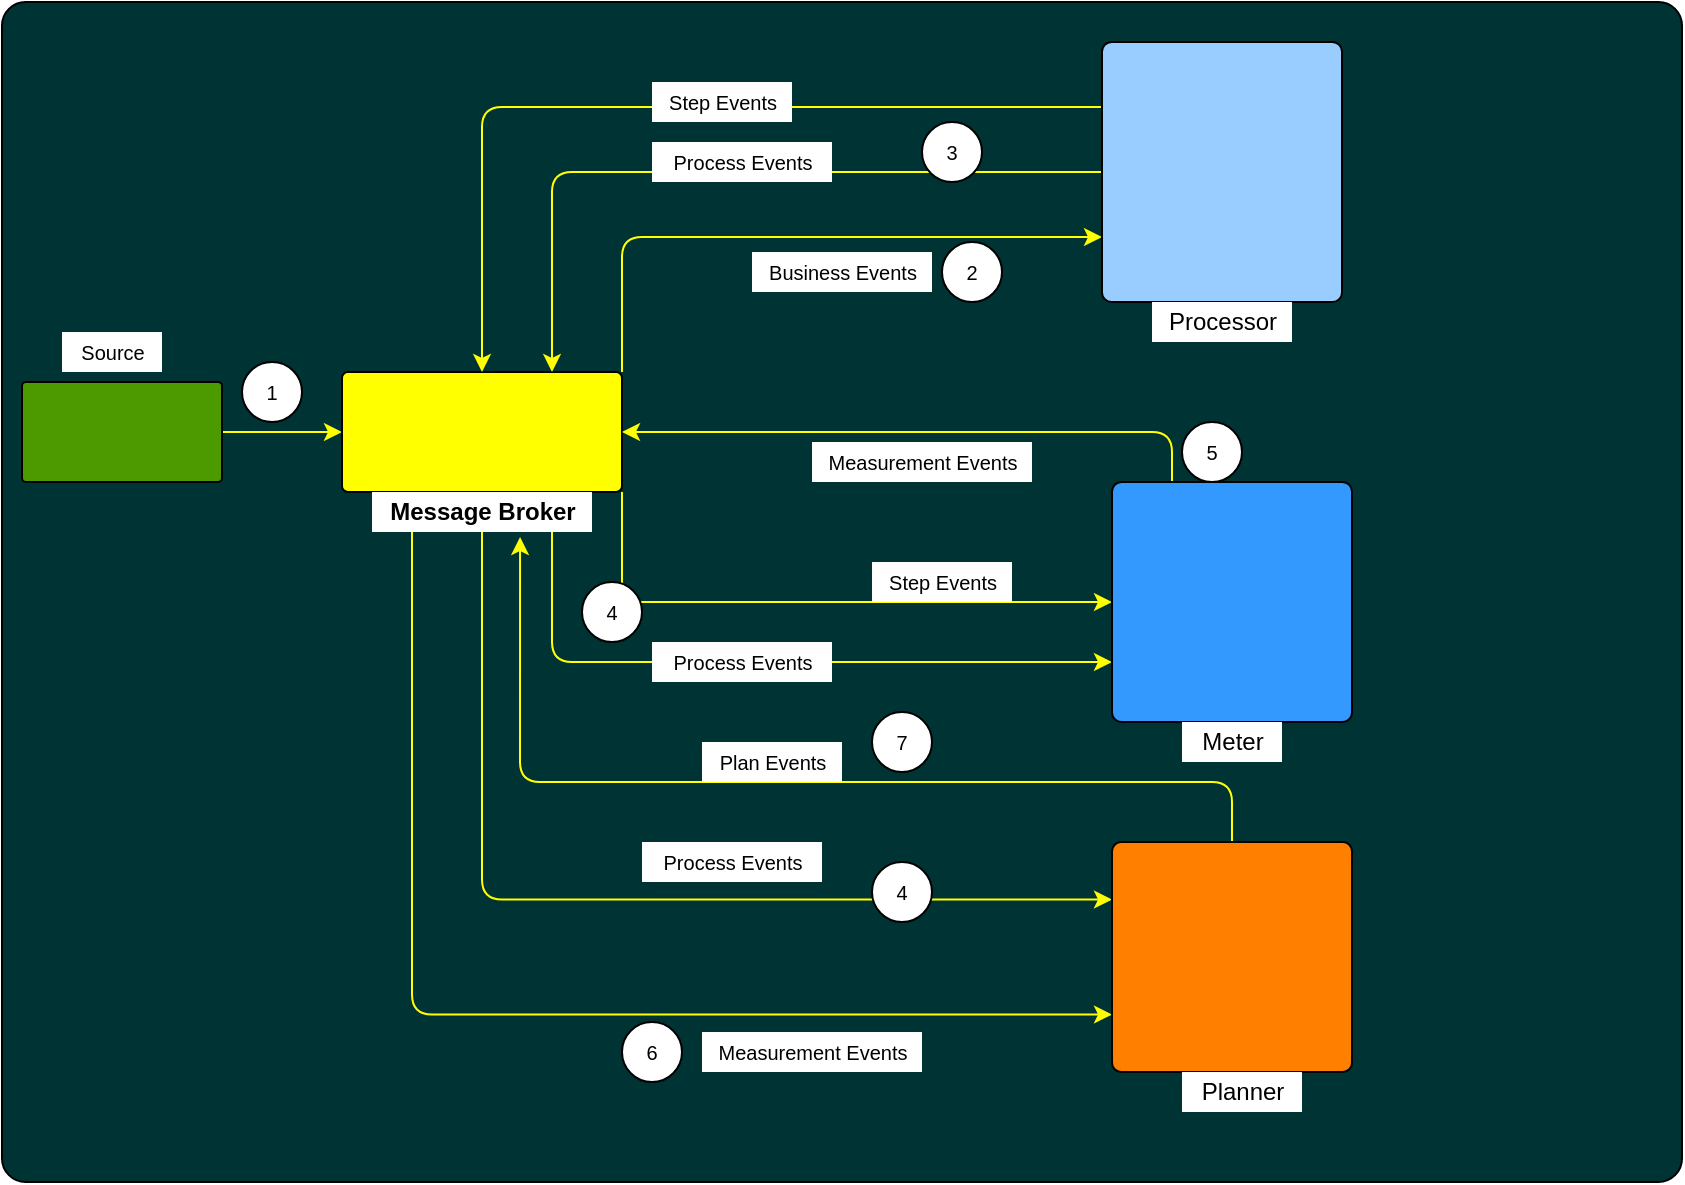 <mxfile version="17.4.6" pages="5"><diagram id="keV3KzPGWsZ5mlCzqBky" name="Page-1"><mxGraphModel dx="946" dy="545" grid="1" gridSize="10" guides="1" tooltips="1" connect="1" arrows="1" fold="1" page="1" pageScale="1" pageWidth="827" pageHeight="1169" math="0" shadow="0"><root><mxCell id="0"/><mxCell id="1" parent="0"/><mxCell id="xvcRQ3s5Rayh2BNPTPsS-2" value="" style="rounded=1;whiteSpace=wrap;html=1;arcSize=2;fillColor=#003333;fontSize=10;" vertex="1" parent="1"><mxGeometry x="140" y="30" width="840" height="590" as="geometry"/></mxCell><mxCell id="xvcRQ3s5Rayh2BNPTPsS-6" style="edgeStyle=orthogonalEdgeStyle;rounded=0;orthogonalLoop=1;jettySize=auto;html=1;exitX=1;exitY=0.5;exitDx=0;exitDy=0;strokeColor=#FFFF00;fontSize=10;" edge="1" parent="1" source="xvcRQ3s5Rayh2BNPTPsS-1" target="xvcRQ3s5Rayh2BNPTPsS-4"><mxGeometry relative="1" as="geometry"/></mxCell><mxCell id="xvcRQ3s5Rayh2BNPTPsS-1" value="" style="rounded=1;whiteSpace=wrap;html=1;arcSize=4;fillColor=#4D9900;fontSize=10;" vertex="1" parent="1"><mxGeometry x="150" y="220" width="100" height="50" as="geometry"/></mxCell><mxCell id="xvcRQ3s5Rayh2BNPTPsS-3" value="Source" style="text;html=1;align=center;verticalAlign=middle;resizable=0;points=[];autosize=1;strokeColor=none;fillColor=default;fontSize=10;" vertex="1" parent="1"><mxGeometry x="170" y="195" width="50" height="20" as="geometry"/></mxCell><mxCell id="xvcRQ3s5Rayh2BNPTPsS-13" style="edgeStyle=orthogonalEdgeStyle;rounded=1;orthogonalLoop=1;jettySize=auto;html=1;exitX=1;exitY=0;exitDx=0;exitDy=0;entryX=0;entryY=0.75;entryDx=0;entryDy=0;strokeColor=#FFFF00;fontSize=10;" edge="1" parent="1" source="xvcRQ3s5Rayh2BNPTPsS-4" target="xvcRQ3s5Rayh2BNPTPsS-9"><mxGeometry relative="1" as="geometry"/></mxCell><mxCell id="xvcRQ3s5Rayh2BNPTPsS-17" style="edgeStyle=orthogonalEdgeStyle;rounded=1;orthogonalLoop=1;jettySize=auto;html=1;exitX=0.5;exitY=1;exitDx=0;exitDy=0;entryX=0;entryY=0.25;entryDx=0;entryDy=0;strokeColor=#FFFF00;fontSize=10;" edge="1" parent="1" source="xvcRQ3s5Rayh2BNPTPsS-4" target="xvcRQ3s5Rayh2BNPTPsS-8"><mxGeometry relative="1" as="geometry"/></mxCell><mxCell id="xvcRQ3s5Rayh2BNPTPsS-19" style="edgeStyle=orthogonalEdgeStyle;rounded=1;orthogonalLoop=1;jettySize=auto;html=1;exitX=0.75;exitY=1;exitDx=0;exitDy=0;entryX=0;entryY=0.75;entryDx=0;entryDy=0;strokeColor=#FFFF00;fontSize=10;" edge="1" parent="1" source="xvcRQ3s5Rayh2BNPTPsS-4" target="xvcRQ3s5Rayh2BNPTPsS-7"><mxGeometry relative="1" as="geometry"/></mxCell><mxCell id="xvcRQ3s5Rayh2BNPTPsS-23" style="edgeStyle=orthogonalEdgeStyle;rounded=1;orthogonalLoop=1;jettySize=auto;html=1;exitX=1;exitY=1;exitDx=0;exitDy=0;entryX=0;entryY=0.5;entryDx=0;entryDy=0;strokeColor=#FFFF00;fontSize=10;" edge="1" parent="1" source="xvcRQ3s5Rayh2BNPTPsS-4" target="xvcRQ3s5Rayh2BNPTPsS-7"><mxGeometry relative="1" as="geometry"/></mxCell><mxCell id="xvcRQ3s5Rayh2BNPTPsS-36" style="edgeStyle=orthogonalEdgeStyle;rounded=1;orthogonalLoop=1;jettySize=auto;html=1;exitX=0.25;exitY=1;exitDx=0;exitDy=0;entryX=0;entryY=0.75;entryDx=0;entryDy=0;strokeColor=#FFFF00;fontSize=10;" edge="1" parent="1" source="xvcRQ3s5Rayh2BNPTPsS-4" target="xvcRQ3s5Rayh2BNPTPsS-8"><mxGeometry relative="1" as="geometry"/></mxCell><mxCell id="xvcRQ3s5Rayh2BNPTPsS-4" value="" style="rounded=1;whiteSpace=wrap;html=1;fillColor=#FFFF00;arcSize=5;fontSize=10;" vertex="1" parent="1"><mxGeometry x="310" y="215" width="140" height="60" as="geometry"/></mxCell><mxCell id="xvcRQ3s5Rayh2BNPTPsS-5" value="Message Broker" style="text;html=1;align=center;verticalAlign=middle;resizable=0;points=[];autosize=1;strokeColor=none;fillColor=default;fontSize=12;fontStyle=1" vertex="1" parent="1"><mxGeometry x="325" y="275" width="110" height="20" as="geometry"/></mxCell><mxCell id="xvcRQ3s5Rayh2BNPTPsS-34" style="edgeStyle=orthogonalEdgeStyle;rounded=1;orthogonalLoop=1;jettySize=auto;html=1;exitX=0.25;exitY=0;exitDx=0;exitDy=0;entryX=1;entryY=0.5;entryDx=0;entryDy=0;strokeColor=#FFFF00;fontSize=10;" edge="1" parent="1" source="xvcRQ3s5Rayh2BNPTPsS-7" target="xvcRQ3s5Rayh2BNPTPsS-4"><mxGeometry relative="1" as="geometry"/></mxCell><mxCell id="xvcRQ3s5Rayh2BNPTPsS-7" value="" style="rounded=1;whiteSpace=wrap;html=1;fillColor=#3399FF;arcSize=4;fontSize=10;" vertex="1" parent="1"><mxGeometry x="695" y="270" width="120" height="120" as="geometry"/></mxCell><mxCell id="DoIWO7oBmOFLdbUHHCto-1" style="edgeStyle=orthogonalEdgeStyle;rounded=1;sketch=0;orthogonalLoop=1;jettySize=auto;html=1;exitX=0.5;exitY=0;exitDx=0;exitDy=0;entryX=0.673;entryY=1.125;entryDx=0;entryDy=0;entryPerimeter=0;fontSize=12;strokeColor=#FFFF00;" edge="1" parent="1" source="xvcRQ3s5Rayh2BNPTPsS-8" target="xvcRQ3s5Rayh2BNPTPsS-5"><mxGeometry relative="1" as="geometry"><Array as="points"><mxPoint x="755" y="420"/><mxPoint x="399" y="420"/></Array></mxGeometry></mxCell><mxCell id="xvcRQ3s5Rayh2BNPTPsS-8" value="" style="rounded=1;whiteSpace=wrap;html=1;fillColor=#FF8000;arcSize=4;fontSize=10;" vertex="1" parent="1"><mxGeometry x="695" y="450" width="120" height="115" as="geometry"/></mxCell><mxCell id="xvcRQ3s5Rayh2BNPTPsS-15" style="edgeStyle=orthogonalEdgeStyle;rounded=1;orthogonalLoop=1;jettySize=auto;html=1;exitX=0;exitY=0.5;exitDx=0;exitDy=0;entryX=0.75;entryY=0;entryDx=0;entryDy=0;strokeColor=#FFFF00;fontSize=10;" edge="1" parent="1" source="xvcRQ3s5Rayh2BNPTPsS-9" target="xvcRQ3s5Rayh2BNPTPsS-4"><mxGeometry relative="1" as="geometry"/></mxCell><mxCell id="xvcRQ3s5Rayh2BNPTPsS-21" style="edgeStyle=orthogonalEdgeStyle;rounded=1;orthogonalLoop=1;jettySize=auto;html=1;exitX=0;exitY=0.25;exitDx=0;exitDy=0;entryX=0.5;entryY=0;entryDx=0;entryDy=0;strokeColor=#FFFF00;fontSize=10;" edge="1" parent="1" source="xvcRQ3s5Rayh2BNPTPsS-9" target="xvcRQ3s5Rayh2BNPTPsS-4"><mxGeometry relative="1" as="geometry"/></mxCell><mxCell id="xvcRQ3s5Rayh2BNPTPsS-9" value="" style="rounded=1;whiteSpace=wrap;html=1;fillColor=#99CCFF;arcSize=4;fontSize=10;" vertex="1" parent="1"><mxGeometry x="690" y="50" width="120" height="130" as="geometry"/></mxCell><mxCell id="xvcRQ3s5Rayh2BNPTPsS-10" value="Processor" style="text;html=1;align=center;verticalAlign=middle;resizable=0;points=[];autosize=1;strokeColor=none;fillColor=default;fontSize=12;" vertex="1" parent="1"><mxGeometry x="715" y="180" width="70" height="20" as="geometry"/></mxCell><mxCell id="xvcRQ3s5Rayh2BNPTPsS-11" value="Meter" style="text;html=1;align=center;verticalAlign=middle;resizable=0;points=[];autosize=1;strokeColor=none;fillColor=default;fontSize=12;" vertex="1" parent="1"><mxGeometry x="730" y="390" width="50" height="20" as="geometry"/></mxCell><mxCell id="xvcRQ3s5Rayh2BNPTPsS-12" value="Planner" style="text;html=1;align=center;verticalAlign=middle;resizable=0;points=[];autosize=1;strokeColor=none;fillColor=default;fontSize=12;" vertex="1" parent="1"><mxGeometry x="730" y="565" width="60" height="20" as="geometry"/></mxCell><mxCell id="xvcRQ3s5Rayh2BNPTPsS-14" value="Business Events" style="text;html=1;align=center;verticalAlign=middle;resizable=0;points=[];autosize=1;strokeColor=none;fillColor=default;fontSize=10;" vertex="1" parent="1"><mxGeometry x="515" y="155" width="90" height="20" as="geometry"/></mxCell><mxCell id="xvcRQ3s5Rayh2BNPTPsS-16" value="Process Events" style="text;html=1;align=center;verticalAlign=middle;resizable=0;points=[];autosize=1;strokeColor=none;fillColor=default;fontSize=10;" vertex="1" parent="1"><mxGeometry x="465" y="100" width="90" height="20" as="geometry"/></mxCell><mxCell id="xvcRQ3s5Rayh2BNPTPsS-18" value="Process Events" style="text;html=1;align=center;verticalAlign=middle;resizable=0;points=[];autosize=1;strokeColor=none;fillColor=default;fontSize=10;" vertex="1" parent="1"><mxGeometry x="460" y="450" width="90" height="20" as="geometry"/></mxCell><mxCell id="xvcRQ3s5Rayh2BNPTPsS-20" value="Process Events" style="text;html=1;align=center;verticalAlign=middle;resizable=0;points=[];autosize=1;strokeColor=none;fillColor=default;fontSize=10;" vertex="1" parent="1"><mxGeometry x="465" y="350" width="90" height="20" as="geometry"/></mxCell><mxCell id="xvcRQ3s5Rayh2BNPTPsS-22" value="Step Events" style="text;html=1;align=center;verticalAlign=middle;resizable=0;points=[];autosize=1;strokeColor=none;fillColor=default;fontSize=10;" vertex="1" parent="1"><mxGeometry x="465" y="70" width="70" height="20" as="geometry"/></mxCell><mxCell id="xvcRQ3s5Rayh2BNPTPsS-24" value="Step Events" style="text;html=1;align=center;verticalAlign=middle;resizable=0;points=[];autosize=1;strokeColor=none;fillColor=default;fontSize=10;" vertex="1" parent="1"><mxGeometry x="575" y="310" width="70" height="20" as="geometry"/></mxCell><mxCell id="xvcRQ3s5Rayh2BNPTPsS-25" value="1" style="ellipse;whiteSpace=wrap;html=1;aspect=fixed;rounded=1;fillColor=default;fontSize=10;" vertex="1" parent="1"><mxGeometry x="260" y="210" width="30" height="30" as="geometry"/></mxCell><mxCell id="xvcRQ3s5Rayh2BNPTPsS-26" value="2" style="ellipse;whiteSpace=wrap;html=1;aspect=fixed;rounded=1;fillColor=default;fontSize=10;" vertex="1" parent="1"><mxGeometry x="610" y="150" width="30" height="30" as="geometry"/></mxCell><mxCell id="xvcRQ3s5Rayh2BNPTPsS-27" value="3" style="ellipse;whiteSpace=wrap;html=1;aspect=fixed;rounded=1;fillColor=default;fontSize=10;" vertex="1" parent="1"><mxGeometry x="600" y="90" width="30" height="30" as="geometry"/></mxCell><mxCell id="xvcRQ3s5Rayh2BNPTPsS-28" value="4" style="ellipse;whiteSpace=wrap;html=1;aspect=fixed;rounded=1;fillColor=default;fontSize=10;" vertex="1" parent="1"><mxGeometry x="430" y="320" width="30" height="30" as="geometry"/></mxCell><mxCell id="xvcRQ3s5Rayh2BNPTPsS-29" value="4" style="ellipse;whiteSpace=wrap;html=1;aspect=fixed;rounded=1;fillColor=default;fontSize=10;" vertex="1" parent="1"><mxGeometry x="575" y="460" width="30" height="30" as="geometry"/></mxCell><mxCell id="xvcRQ3s5Rayh2BNPTPsS-35" value="Measurement Events" style="text;html=1;align=center;verticalAlign=middle;resizable=0;points=[];autosize=1;strokeColor=none;fillColor=default;fontSize=10;" vertex="1" parent="1"><mxGeometry x="545" y="250" width="110" height="20" as="geometry"/></mxCell><mxCell id="xvcRQ3s5Rayh2BNPTPsS-37" value="Measurement Events" style="text;html=1;align=center;verticalAlign=middle;resizable=0;points=[];autosize=1;strokeColor=none;fillColor=default;fontSize=10;" vertex="1" parent="1"><mxGeometry x="490" y="545" width="110" height="20" as="geometry"/></mxCell><mxCell id="xvcRQ3s5Rayh2BNPTPsS-38" value="5" style="ellipse;whiteSpace=wrap;html=1;aspect=fixed;rounded=1;fillColor=default;fontSize=10;" vertex="1" parent="1"><mxGeometry x="730" y="240" width="30" height="30" as="geometry"/></mxCell><mxCell id="xvcRQ3s5Rayh2BNPTPsS-39" value="6" style="ellipse;whiteSpace=wrap;html=1;aspect=fixed;rounded=1;fillColor=default;fontSize=10;" vertex="1" parent="1"><mxGeometry x="450" y="540" width="30" height="30" as="geometry"/></mxCell><mxCell id="DoIWO7oBmOFLdbUHHCto-2" value="Plan Events" style="text;html=1;align=center;verticalAlign=middle;resizable=0;points=[];autosize=1;strokeColor=none;fillColor=default;fontSize=10;" vertex="1" parent="1"><mxGeometry x="490" y="400" width="70" height="20" as="geometry"/></mxCell><mxCell id="DoIWO7oBmOFLdbUHHCto-3" value="7" style="ellipse;whiteSpace=wrap;html=1;aspect=fixed;rounded=1;fillColor=default;fontSize=10;" vertex="1" parent="1"><mxGeometry x="575" y="385" width="30" height="30" as="geometry"/></mxCell></root></mxGraphModel></diagram><diagram id="7KvE40iaM7AU_5MxRZ38" name="Page-2"><mxGraphModel dx="1186" dy="481" grid="1" gridSize="10" guides="1" tooltips="1" connect="1" arrows="1" fold="1" page="1" pageScale="1" pageWidth="827" pageHeight="1169" math="0" shadow="0"><root><mxCell id="0"/><mxCell id="1" parent="0"/><mxCell id="po_YW9v1ihJGA-gf-Jy0-1" value="" style="rounded=1;whiteSpace=wrap;html=1;fontSize=12;fillColor=#d5e8d4;arcSize=2;sketch=1;strokeColor=#82b366;" vertex="1" parent="1"><mxGeometry x="120" y="110" width="1000" height="110" as="geometry"/></mxCell><mxCell id="po_YW9v1ihJGA-gf-Jy0-2" value="" style="aspect=fixed;perimeter=ellipsePerimeter;html=1;align=center;shadow=0;dashed=0;fontColor=#4277BB;labelBackgroundColor=#ffffff;fontSize=12;spacingTop=3;image;image=img/lib/ibm/management/process_management.svg;rounded=1;sketch=1;fillColor=default;" vertex="1" parent="1"><mxGeometry x="100" y="90" width="50" height="50" as="geometry"/></mxCell><mxCell id="po_YW9v1ihJGA-gf-Jy0-3" value="Process" style="text;html=1;align=center;verticalAlign=middle;resizable=0;points=[];autosize=1;strokeColor=none;fillColor=#dae8fc;fontSize=12;fontStyle=1" vertex="1" parent="1"><mxGeometry x="150" y="105" width="60" height="20" as="geometry"/></mxCell><mxCell id="po_YW9v1ihJGA-gf-Jy0-31" style="edgeStyle=orthogonalEdgeStyle;rounded=1;orthogonalLoop=1;jettySize=auto;html=1;exitX=0.25;exitY=1;exitDx=0;exitDy=0;entryX=0.019;entryY=0.55;entryDx=0;entryDy=0;entryPerimeter=0;fontSize=12;strokeColor=#001933;sketch=1;" edge="1" parent="1" source="po_YW9v1ihJGA-gf-Jy0-4" target="po_YW9v1ihJGA-gf-Jy0-25"><mxGeometry relative="1" as="geometry"><Array as="points"><mxPoint x="200" y="266"/></Array></mxGeometry></mxCell><mxCell id="po_YW9v1ihJGA-gf-Jy0-4" value="Application Submit" style="rounded=1;whiteSpace=wrap;html=1;sketch=1;fontSize=12;fillColor=default;" vertex="1" parent="1"><mxGeometry x="170" y="150" width="120" height="30" as="geometry"/></mxCell><mxCell id="po_YW9v1ihJGA-gf-Jy0-32" style="edgeStyle=orthogonalEdgeStyle;rounded=1;sketch=1;orthogonalLoop=1;jettySize=auto;html=1;exitX=0.25;exitY=1;exitDx=0;exitDy=0;entryX=-0.019;entryY=0.55;entryDx=0;entryDy=0;entryPerimeter=0;fontSize=12;strokeColor=#001933;" edge="1" parent="1" source="po_YW9v1ihJGA-gf-Jy0-5" target="po_YW9v1ihJGA-gf-Jy0-26"><mxGeometry relative="1" as="geometry"/></mxCell><mxCell id="po_YW9v1ihJGA-gf-Jy0-5" value="Application Verification" style="rounded=1;whiteSpace=wrap;html=1;sketch=1;fontSize=12;fillColor=default;" vertex="1" parent="1"><mxGeometry x="344" y="150" width="140" height="30" as="geometry"/></mxCell><mxCell id="po_YW9v1ihJGA-gf-Jy0-33" style="edgeStyle=orthogonalEdgeStyle;rounded=1;sketch=1;orthogonalLoop=1;jettySize=auto;html=1;exitX=0.25;exitY=1;exitDx=0;exitDy=0;entryX=0;entryY=0.355;entryDx=0;entryDy=0;entryPerimeter=0;fontSize=12;strokeColor=#001933;" edge="1" parent="1" source="po_YW9v1ihJGA-gf-Jy0-6" target="po_YW9v1ihJGA-gf-Jy0-27"><mxGeometry relative="1" as="geometry"/></mxCell><mxCell id="po_YW9v1ihJGA-gf-Jy0-6" value="KYC Check" style="rounded=1;whiteSpace=wrap;html=1;sketch=1;fontSize=12;fillColor=default;" vertex="1" parent="1"><mxGeometry x="520" y="150" width="110" height="30" as="geometry"/></mxCell><mxCell id="po_YW9v1ihJGA-gf-Jy0-34" style="edgeStyle=orthogonalEdgeStyle;rounded=1;sketch=1;orthogonalLoop=1;jettySize=auto;html=1;exitX=0.25;exitY=1;exitDx=0;exitDy=0;entryX=-0.019;entryY=0.656;entryDx=0;entryDy=0;entryPerimeter=0;fontSize=12;strokeColor=#001933;" edge="1" parent="1" source="po_YW9v1ihJGA-gf-Jy0-7" target="po_YW9v1ihJGA-gf-Jy0-28"><mxGeometry relative="1" as="geometry"/></mxCell><mxCell id="po_YW9v1ihJGA-gf-Jy0-7" value="Credit Check" style="rounded=1;whiteSpace=wrap;html=1;sketch=1;fontSize=12;fillColor=default;" vertex="1" parent="1"><mxGeometry x="670" y="150" width="110" height="30" as="geometry"/></mxCell><mxCell id="po_YW9v1ihJGA-gf-Jy0-35" style="edgeStyle=orthogonalEdgeStyle;rounded=1;sketch=1;orthogonalLoop=1;jettySize=auto;html=1;exitX=0.25;exitY=1;exitDx=0;exitDy=0;entryX=0.019;entryY=0.585;entryDx=0;entryDy=0;entryPerimeter=0;fontSize=12;strokeColor=#001933;" edge="1" parent="1" source="po_YW9v1ihJGA-gf-Jy0-8" target="po_YW9v1ihJGA-gf-Jy0-29"><mxGeometry relative="1" as="geometry"/></mxCell><mxCell id="po_YW9v1ihJGA-gf-Jy0-8" value="Approval" style="rounded=1;whiteSpace=wrap;html=1;sketch=1;fontSize=12;fillColor=default;" vertex="1" parent="1"><mxGeometry x="827" y="150" width="110" height="30" as="geometry"/></mxCell><mxCell id="po_YW9v1ihJGA-gf-Jy0-36" style="edgeStyle=orthogonalEdgeStyle;rounded=1;sketch=1;orthogonalLoop=1;jettySize=auto;html=1;exitX=0.25;exitY=1;exitDx=0;exitDy=0;entryX=0;entryY=0.709;entryDx=0;entryDy=0;entryPerimeter=0;fontSize=12;strokeColor=#001933;" edge="1" parent="1" source="po_YW9v1ihJGA-gf-Jy0-9" target="po_YW9v1ihJGA-gf-Jy0-30"><mxGeometry relative="1" as="geometry"/></mxCell><mxCell id="po_YW9v1ihJGA-gf-Jy0-9" value="Disbursement" style="rounded=1;whiteSpace=wrap;html=1;sketch=1;fontSize=12;fillColor=default;" vertex="1" parent="1"><mxGeometry x="970" y="150" width="110" height="30" as="geometry"/></mxCell><mxCell id="po_YW9v1ihJGA-gf-Jy0-13" value="" style="pointerEvents=1;verticalLabelPosition=bottom;shadow=0;dashed=0;align=center;html=1;verticalAlign=top;shape=mxgraph.electrical.signal_sources.source;aspect=fixed;points=[[0.5,0,0],[1,0.5,0],[0.5,1,0],[0,0.5,0]];elSignalType=stepOn;rounded=1;sketch=1;fontSize=12;fillColor=#dae8fc;strokeColor=#6c8ebf;" vertex="1" parent="1"><mxGeometry x="150" y="130" width="30" height="30" as="geometry"/></mxCell><mxCell id="po_YW9v1ihJGA-gf-Jy0-14" value="Step" style="text;html=1;align=center;verticalAlign=middle;resizable=0;points=[];autosize=1;strokeColor=none;fillColor=#dae8fc;fontSize=12;fontStyle=1" vertex="1" parent="1"><mxGeometry x="180" y="135" width="40" height="20" as="geometry"/></mxCell><mxCell id="po_YW9v1ihJGA-gf-Jy0-15" value="" style="pointerEvents=1;verticalLabelPosition=bottom;shadow=0;dashed=0;align=center;html=1;verticalAlign=top;shape=mxgraph.electrical.signal_sources.source;aspect=fixed;points=[[0.5,0,0],[1,0.5,0],[0.5,1,0],[0,0.5,0]];elSignalType=stepOn;rounded=1;sketch=1;fontSize=12;fillColor=#dae8fc;strokeColor=#6c8ebf;" vertex="1" parent="1"><mxGeometry x="320" y="125" width="30" height="30" as="geometry"/></mxCell><mxCell id="po_YW9v1ihJGA-gf-Jy0-16" value="Step" style="text;html=1;align=center;verticalAlign=middle;resizable=0;points=[];autosize=1;strokeColor=none;fillColor=#dae8fc;fontSize=12;fontStyle=1" vertex="1" parent="1"><mxGeometry x="350" y="130" width="40" height="20" as="geometry"/></mxCell><mxCell id="po_YW9v1ihJGA-gf-Jy0-17" value="" style="pointerEvents=1;verticalLabelPosition=bottom;shadow=0;dashed=0;align=center;html=1;verticalAlign=top;shape=mxgraph.electrical.signal_sources.source;aspect=fixed;points=[[0.5,0,0],[1,0.5,0],[0.5,1,0],[0,0.5,0]];elSignalType=stepOn;rounded=1;sketch=1;fontSize=12;fillColor=#dae8fc;strokeColor=#6c8ebf;" vertex="1" parent="1"><mxGeometry x="500" y="125" width="30" height="30" as="geometry"/></mxCell><mxCell id="po_YW9v1ihJGA-gf-Jy0-18" value="Step" style="text;html=1;align=center;verticalAlign=middle;resizable=0;points=[];autosize=1;strokeColor=none;fillColor=#dae8fc;fontSize=12;fontStyle=1" vertex="1" parent="1"><mxGeometry x="530" y="130" width="40" height="20" as="geometry"/></mxCell><mxCell id="po_YW9v1ihJGA-gf-Jy0-19" value="" style="pointerEvents=1;verticalLabelPosition=bottom;shadow=0;dashed=0;align=center;html=1;verticalAlign=top;shape=mxgraph.electrical.signal_sources.source;aspect=fixed;points=[[0.5,0,0],[1,0.5,0],[0.5,1,0],[0,0.5,0]];elSignalType=stepOn;rounded=1;sketch=1;fontSize=12;fillColor=#dae8fc;strokeColor=#6c8ebf;" vertex="1" parent="1"><mxGeometry x="650" y="130" width="30" height="30" as="geometry"/></mxCell><mxCell id="po_YW9v1ihJGA-gf-Jy0-20" value="Step" style="text;html=1;align=center;verticalAlign=middle;resizable=0;points=[];autosize=1;strokeColor=none;fillColor=#dae8fc;fontSize=12;fontStyle=1" vertex="1" parent="1"><mxGeometry x="680" y="135" width="40" height="20" as="geometry"/></mxCell><mxCell id="po_YW9v1ihJGA-gf-Jy0-21" value="" style="pointerEvents=1;verticalLabelPosition=bottom;shadow=0;dashed=0;align=center;html=1;verticalAlign=top;shape=mxgraph.electrical.signal_sources.source;aspect=fixed;points=[[0.5,0,0],[1,0.5,0],[0.5,1,0],[0,0.5,0]];elSignalType=stepOn;rounded=1;sketch=1;fontSize=12;fillColor=#dae8fc;strokeColor=#6c8ebf;" vertex="1" parent="1"><mxGeometry x="810" y="125" width="30" height="30" as="geometry"/></mxCell><mxCell id="po_YW9v1ihJGA-gf-Jy0-22" value="Step" style="text;html=1;align=center;verticalAlign=middle;resizable=0;points=[];autosize=1;strokeColor=none;fillColor=#dae8fc;fontSize=12;fontStyle=1" vertex="1" parent="1"><mxGeometry x="840" y="130" width="40" height="20" as="geometry"/></mxCell><mxCell id="po_YW9v1ihJGA-gf-Jy0-23" value="" style="pointerEvents=1;verticalLabelPosition=bottom;shadow=0;dashed=0;align=center;html=1;verticalAlign=top;shape=mxgraph.electrical.signal_sources.source;aspect=fixed;points=[[0.5,0,0],[1,0.5,0],[0.5,1,0],[0,0.5,0]];elSignalType=stepOn;rounded=1;sketch=1;fontSize=12;fillColor=#dae8fc;strokeColor=#6c8ebf;" vertex="1" parent="1"><mxGeometry x="950" y="130" width="30" height="30" as="geometry"/></mxCell><mxCell id="po_YW9v1ihJGA-gf-Jy0-24" value="Step" style="text;html=1;align=center;verticalAlign=middle;resizable=0;points=[];autosize=1;strokeColor=none;fillColor=#dae8fc;fontSize=12;fontStyle=1" vertex="1" parent="1"><mxGeometry x="980" y="135" width="40" height="20" as="geometry"/></mxCell><mxCell id="po_YW9v1ihJGA-gf-Jy0-25" value="" style="html=1;verticalLabelPosition=bottom;align=center;labelBackgroundColor=#ffffff;verticalAlign=top;strokeWidth=2;strokeColor=#0080F0;shadow=0;dashed=0;shape=mxgraph.ios7.icons.stopwatch;rounded=1;sketch=1;fontSize=12;fillColor=default;" vertex="1" parent="1"><mxGeometry x="216.5" y="250" width="27" height="28.2" as="geometry"/></mxCell><mxCell id="po_YW9v1ihJGA-gf-Jy0-26" value="" style="html=1;verticalLabelPosition=bottom;align=center;labelBackgroundColor=#ffffff;verticalAlign=top;strokeWidth=2;strokeColor=#0080F0;shadow=0;dashed=0;shape=mxgraph.ios7.icons.stopwatch;rounded=1;sketch=1;fontSize=12;fillColor=default;" vertex="1" parent="1"><mxGeometry x="400.5" y="250" width="27" height="28.2" as="geometry"/></mxCell><mxCell id="po_YW9v1ihJGA-gf-Jy0-27" value="" style="html=1;verticalLabelPosition=bottom;align=center;labelBackgroundColor=#ffffff;verticalAlign=top;strokeWidth=2;strokeColor=#0080F0;shadow=0;dashed=0;shape=mxgraph.ios7.icons.stopwatch;rounded=1;sketch=1;fontSize=12;fillColor=default;" vertex="1" parent="1"><mxGeometry x="570" y="250" width="27" height="28.2" as="geometry"/></mxCell><mxCell id="po_YW9v1ihJGA-gf-Jy0-28" value="" style="html=1;verticalLabelPosition=bottom;align=center;labelBackgroundColor=#ffffff;verticalAlign=top;strokeWidth=2;strokeColor=#0080F0;shadow=0;dashed=0;shape=mxgraph.ios7.icons.stopwatch;rounded=1;sketch=1;fontSize=12;fillColor=default;" vertex="1" parent="1"><mxGeometry x="730" y="250" width="27" height="28.2" as="geometry"/></mxCell><mxCell id="po_YW9v1ihJGA-gf-Jy0-29" value="" style="html=1;verticalLabelPosition=bottom;align=center;labelBackgroundColor=#ffffff;verticalAlign=top;strokeWidth=2;strokeColor=#0080F0;shadow=0;dashed=0;shape=mxgraph.ios7.icons.stopwatch;rounded=1;sketch=1;fontSize=12;fillColor=default;" vertex="1" parent="1"><mxGeometry x="880" y="250" width="27" height="28.2" as="geometry"/></mxCell><mxCell id="po_YW9v1ihJGA-gf-Jy0-30" value="" style="html=1;verticalLabelPosition=bottom;align=center;labelBackgroundColor=#ffffff;verticalAlign=top;strokeWidth=2;strokeColor=#0080F0;shadow=0;dashed=0;shape=mxgraph.ios7.icons.stopwatch;rounded=1;sketch=1;fontSize=12;fillColor=default;" vertex="1" parent="1"><mxGeometry x="1030" y="250" width="27" height="28.2" as="geometry"/></mxCell><mxCell id="po_YW9v1ihJGA-gf-Jy0-37" value="Measurement" style="text;html=1;align=center;verticalAlign=middle;resizable=0;points=[];autosize=1;strokeColor=none;fillColor=none;fontSize=12;sketch=1;rounded=0;" vertex="1" parent="1"><mxGeometry x="210" y="278.2" width="90" height="20" as="geometry"/></mxCell><mxCell id="po_YW9v1ihJGA-gf-Jy0-38" value="Measurement" style="text;html=1;align=center;verticalAlign=middle;resizable=0;points=[];autosize=1;strokeColor=none;fillColor=none;fontSize=12;sketch=1;rounded=0;" vertex="1" parent="1"><mxGeometry x="400.5" y="278.2" width="90" height="20" as="geometry"/></mxCell><mxCell id="po_YW9v1ihJGA-gf-Jy0-39" value="Measurement" style="text;html=1;align=center;verticalAlign=middle;resizable=0;points=[];autosize=1;strokeColor=none;fillColor=none;fontSize=12;sketch=1;rounded=0;" vertex="1" parent="1"><mxGeometry x="570" y="278.2" width="90" height="20" as="geometry"/></mxCell><mxCell id="po_YW9v1ihJGA-gf-Jy0-40" value="Measurement" style="text;html=1;align=center;verticalAlign=middle;resizable=0;points=[];autosize=1;strokeColor=none;fillColor=none;fontSize=12;sketch=1;rounded=0;" vertex="1" parent="1"><mxGeometry x="730" y="278.2" width="90" height="20" as="geometry"/></mxCell><mxCell id="po_YW9v1ihJGA-gf-Jy0-41" value="Measurement" style="text;html=1;align=center;verticalAlign=middle;resizable=0;points=[];autosize=1;strokeColor=none;fillColor=none;fontSize=12;sketch=1;rounded=0;" vertex="1" parent="1"><mxGeometry x="870" y="278.2" width="90" height="20" as="geometry"/></mxCell><mxCell id="po_YW9v1ihJGA-gf-Jy0-42" value="Measurement" style="text;html=1;align=center;verticalAlign=middle;resizable=0;points=[];autosize=1;strokeColor=none;fillColor=none;fontSize=12;sketch=1;rounded=0;" vertex="1" parent="1"><mxGeometry x="1030" y="278.2" width="90" height="20" as="geometry"/></mxCell></root></mxGraphModel></diagram><diagram id="IOPnS5dX1olQRIHa72Fo" name="Page-3"><mxGraphModel dx="946" dy="545" grid="1" gridSize="10" guides="1" tooltips="1" connect="1" arrows="1" fold="1" page="1" pageScale="1" pageWidth="827" pageHeight="1169" math="0" shadow="0"><root><mxCell id="0"/><mxCell id="1" parent="0"/><mxCell id="4DGm5VuDRMsZNK2WSs6G-1" value="" style="rounded=1;whiteSpace=wrap;html=1;fontSize=12;fillColor=#d5e8d4;arcSize=2;sketch=1;strokeColor=#82b366;" vertex="1" parent="1"><mxGeometry x="120" y="110" width="1000" height="110" as="geometry"/></mxCell><mxCell id="4DGm5VuDRMsZNK2WSs6G-2" value="" style="aspect=fixed;perimeter=ellipsePerimeter;html=1;align=center;shadow=0;dashed=0;fontColor=#4277BB;labelBackgroundColor=#ffffff;fontSize=12;spacingTop=3;image;image=img/lib/ibm/management/process_management.svg;rounded=1;sketch=1;fillColor=default;" vertex="1" parent="1"><mxGeometry x="100" y="90" width="50" height="50" as="geometry"/></mxCell><mxCell id="4DGm5VuDRMsZNK2WSs6G-3" value="Process" style="text;html=1;align=center;verticalAlign=middle;resizable=0;points=[];autosize=1;strokeColor=none;fillColor=#dae8fc;fontSize=12;fontStyle=1" vertex="1" parent="1"><mxGeometry x="150" y="105" width="60" height="20" as="geometry"/></mxCell><mxCell id="4DGm5VuDRMsZNK2WSs6G-4" style="edgeStyle=orthogonalEdgeStyle;rounded=1;orthogonalLoop=1;jettySize=auto;html=1;exitX=0.25;exitY=1;exitDx=0;exitDy=0;entryX=0.019;entryY=0.55;entryDx=0;entryDy=0;entryPerimeter=0;fontSize=12;strokeColor=#001933;sketch=1;" edge="1" parent="1" source="4DGm5VuDRMsZNK2WSs6G-5" target="4DGm5VuDRMsZNK2WSs6G-28"><mxGeometry relative="1" as="geometry"><Array as="points"><mxPoint x="200" y="266"/></Array></mxGeometry></mxCell><mxCell id="4DGm5VuDRMsZNK2WSs6G-5" value="&lt;span style=&quot;font-family: &amp;#34;arial&amp;#34; ; font-size: small&quot;&gt;Consignment received from shipper or agent&lt;/span&gt;" style="rounded=1;whiteSpace=wrap;html=1;sketch=1;fontSize=12;fillColor=default;" vertex="1" parent="1"><mxGeometry x="170" y="150" width="120" height="60" as="geometry"/></mxCell><mxCell id="4DGm5VuDRMsZNK2WSs6G-6" style="edgeStyle=orthogonalEdgeStyle;rounded=1;sketch=1;orthogonalLoop=1;jettySize=auto;html=1;exitX=0.25;exitY=1;exitDx=0;exitDy=0;entryX=-0.019;entryY=0.55;entryDx=0;entryDy=0;entryPerimeter=0;fontSize=12;strokeColor=#001933;" edge="1" parent="1" source="4DGm5VuDRMsZNK2WSs6G-7" target="4DGm5VuDRMsZNK2WSs6G-29"><mxGeometry relative="1" as="geometry"/></mxCell><mxCell id="4DGm5VuDRMsZNK2WSs6G-7" value="&lt;span style=&quot;font-family: &amp;#34;arial&amp;#34; ; font-size: small&quot;&gt;Consignment departed on a specific flight&lt;/span&gt;" style="rounded=1;whiteSpace=wrap;html=1;sketch=1;fontSize=12;fillColor=default;" vertex="1" parent="1"><mxGeometry x="344" y="150" width="140" height="60" as="geometry"/></mxCell><mxCell id="4DGm5VuDRMsZNK2WSs6G-8" style="edgeStyle=orthogonalEdgeStyle;rounded=1;sketch=1;orthogonalLoop=1;jettySize=auto;html=1;exitX=0.25;exitY=1;exitDx=0;exitDy=0;entryX=0;entryY=0.355;entryDx=0;entryDy=0;entryPerimeter=0;fontSize=12;strokeColor=#001933;" edge="1" parent="1" source="4DGm5VuDRMsZNK2WSs6G-9" target="4DGm5VuDRMsZNK2WSs6G-30"><mxGeometry relative="1" as="geometry"><Array as="points"><mxPoint x="555" y="260"/></Array></mxGeometry></mxCell><mxCell id="4DGm5VuDRMsZNK2WSs6G-9" value="&lt;span style=&quot;font-family: &amp;#34;arial&amp;#34; ; font-size: small&quot;&gt;Consignment arrived on a specific flight&lt;/span&gt;" style="rounded=1;whiteSpace=wrap;html=1;sketch=1;fontSize=12;fillColor=default;" vertex="1" parent="1"><mxGeometry x="520" y="150" width="140" height="60" as="geometry"/></mxCell><mxCell id="4DGm5VuDRMsZNK2WSs6G-12" style="edgeStyle=orthogonalEdgeStyle;rounded=1;sketch=1;orthogonalLoop=1;jettySize=auto;html=1;exitX=0.25;exitY=1;exitDx=0;exitDy=0;entryX=0.019;entryY=0.585;entryDx=0;entryDy=0;entryPerimeter=0;fontSize=12;strokeColor=#001933;" edge="1" parent="1" source="4DGm5VuDRMsZNK2WSs6G-13" target="4DGm5VuDRMsZNK2WSs6G-32"><mxGeometry relative="1" as="geometry"/></mxCell><mxCell id="4DGm5VuDRMsZNK2WSs6G-13" value="&lt;span style=&quot;font-family: &amp;#34;arial&amp;#34; ; font-size: small&quot;&gt;Consignment arrived at destination and the consignee or agent has been informed&lt;/span&gt;" style="rounded=1;whiteSpace=wrap;html=1;sketch=1;fontSize=12;fillColor=default;" vertex="1" parent="1"><mxGeometry x="710" y="150" width="227" height="60" as="geometry"/></mxCell><mxCell id="4DGm5VuDRMsZNK2WSs6G-14" style="edgeStyle=orthogonalEdgeStyle;rounded=1;sketch=1;orthogonalLoop=1;jettySize=auto;html=1;exitX=0.25;exitY=1;exitDx=0;exitDy=0;entryX=0;entryY=0.709;entryDx=0;entryDy=0;entryPerimeter=0;fontSize=12;strokeColor=#001933;" edge="1" parent="1" source="4DGm5VuDRMsZNK2WSs6G-15" target="4DGm5VuDRMsZNK2WSs6G-33"><mxGeometry relative="1" as="geometry"/></mxCell><mxCell id="4DGm5VuDRMsZNK2WSs6G-15" value="&lt;span style=&quot;font-family: &amp;#34;arial&amp;#34; ; font-size: small&quot;&gt;Consignment delivered to the consignee or agent&lt;/span&gt;" style="rounded=1;whiteSpace=wrap;html=1;sketch=1;fontSize=12;fillColor=default;" vertex="1" parent="1"><mxGeometry x="970" y="150" width="120" height="60" as="geometry"/></mxCell><mxCell id="4DGm5VuDRMsZNK2WSs6G-16" value="" style="pointerEvents=1;verticalLabelPosition=bottom;shadow=0;dashed=0;align=center;html=1;verticalAlign=top;shape=mxgraph.electrical.signal_sources.source;aspect=fixed;points=[[0.5,0,0],[1,0.5,0],[0.5,1,0],[0,0.5,0]];elSignalType=stepOn;rounded=1;sketch=1;fontSize=12;fillColor=#dae8fc;strokeColor=#6c8ebf;" vertex="1" parent="1"><mxGeometry x="150" y="130" width="30" height="30" as="geometry"/></mxCell><mxCell id="4DGm5VuDRMsZNK2WSs6G-17" value="Step" style="text;html=1;align=center;verticalAlign=middle;resizable=0;points=[];autosize=1;strokeColor=none;fillColor=#dae8fc;fontSize=12;fontStyle=1" vertex="1" parent="1"><mxGeometry x="180" y="135" width="40" height="20" as="geometry"/></mxCell><mxCell id="4DGm5VuDRMsZNK2WSs6G-18" value="" style="pointerEvents=1;verticalLabelPosition=bottom;shadow=0;dashed=0;align=center;html=1;verticalAlign=top;shape=mxgraph.electrical.signal_sources.source;aspect=fixed;points=[[0.5,0,0],[1,0.5,0],[0.5,1,0],[0,0.5,0]];elSignalType=stepOn;rounded=1;sketch=1;fontSize=12;fillColor=#dae8fc;strokeColor=#6c8ebf;" vertex="1" parent="1"><mxGeometry x="320" y="125" width="30" height="30" as="geometry"/></mxCell><mxCell id="4DGm5VuDRMsZNK2WSs6G-19" value="Step" style="text;html=1;align=center;verticalAlign=middle;resizable=0;points=[];autosize=1;strokeColor=none;fillColor=#dae8fc;fontSize=12;fontStyle=1" vertex="1" parent="1"><mxGeometry x="350" y="130" width="40" height="20" as="geometry"/></mxCell><mxCell id="4DGm5VuDRMsZNK2WSs6G-20" value="" style="pointerEvents=1;verticalLabelPosition=bottom;shadow=0;dashed=0;align=center;html=1;verticalAlign=top;shape=mxgraph.electrical.signal_sources.source;aspect=fixed;points=[[0.5,0,0],[1,0.5,0],[0.5,1,0],[0,0.5,0]];elSignalType=stepOn;rounded=1;sketch=1;fontSize=12;fillColor=#dae8fc;strokeColor=#6c8ebf;" vertex="1" parent="1"><mxGeometry x="500" y="125" width="30" height="30" as="geometry"/></mxCell><mxCell id="4DGm5VuDRMsZNK2WSs6G-21" value="Step" style="text;html=1;align=center;verticalAlign=middle;resizable=0;points=[];autosize=1;strokeColor=none;fillColor=#dae8fc;fontSize=12;fontStyle=1" vertex="1" parent="1"><mxGeometry x="530" y="130" width="40" height="20" as="geometry"/></mxCell><mxCell id="4DGm5VuDRMsZNK2WSs6G-24" value="" style="pointerEvents=1;verticalLabelPosition=bottom;shadow=0;dashed=0;align=center;html=1;verticalAlign=top;shape=mxgraph.electrical.signal_sources.source;aspect=fixed;points=[[0.5,0,0],[1,0.5,0],[0.5,1,0],[0,0.5,0]];elSignalType=stepOn;rounded=1;sketch=1;fontSize=12;fillColor=#dae8fc;strokeColor=#6c8ebf;" vertex="1" parent="1"><mxGeometry x="700" y="130" width="30" height="30" as="geometry"/></mxCell><mxCell id="4DGm5VuDRMsZNK2WSs6G-25" value="Step" style="text;html=1;align=center;verticalAlign=middle;resizable=0;points=[];autosize=1;strokeColor=none;fillColor=#dae8fc;fontSize=12;fontStyle=1" vertex="1" parent="1"><mxGeometry x="730" y="135" width="40" height="20" as="geometry"/></mxCell><mxCell id="4DGm5VuDRMsZNK2WSs6G-26" value="" style="pointerEvents=1;verticalLabelPosition=bottom;shadow=0;dashed=0;align=center;html=1;verticalAlign=top;shape=mxgraph.electrical.signal_sources.source;aspect=fixed;points=[[0.5,0,0],[1,0.5,0],[0.5,1,0],[0,0.5,0]];elSignalType=stepOn;rounded=1;sketch=1;fontSize=12;fillColor=#dae8fc;strokeColor=#6c8ebf;" vertex="1" parent="1"><mxGeometry x="950" y="130" width="30" height="30" as="geometry"/></mxCell><mxCell id="4DGm5VuDRMsZNK2WSs6G-27" value="Step" style="text;html=1;align=center;verticalAlign=middle;resizable=0;points=[];autosize=1;strokeColor=none;fillColor=#dae8fc;fontSize=12;fontStyle=1" vertex="1" parent="1"><mxGeometry x="980" y="135" width="40" height="20" as="geometry"/></mxCell><mxCell id="4DGm5VuDRMsZNK2WSs6G-28" value="" style="html=1;verticalLabelPosition=bottom;align=center;labelBackgroundColor=#ffffff;verticalAlign=top;strokeWidth=2;strokeColor=#0080F0;shadow=0;dashed=0;shape=mxgraph.ios7.icons.stopwatch;rounded=1;sketch=1;fontSize=12;fillColor=default;" vertex="1" parent="1"><mxGeometry x="216.5" y="250" width="27" height="28.2" as="geometry"/></mxCell><mxCell id="4DGm5VuDRMsZNK2WSs6G-29" value="" style="html=1;verticalLabelPosition=bottom;align=center;labelBackgroundColor=#ffffff;verticalAlign=top;strokeWidth=2;strokeColor=#0080F0;shadow=0;dashed=0;shape=mxgraph.ios7.icons.stopwatch;rounded=1;sketch=1;fontSize=12;fillColor=default;" vertex="1" parent="1"><mxGeometry x="400.5" y="250" width="27" height="28.2" as="geometry"/></mxCell><mxCell id="4DGm5VuDRMsZNK2WSs6G-30" value="" style="html=1;verticalLabelPosition=bottom;align=center;labelBackgroundColor=#ffffff;verticalAlign=top;strokeWidth=2;strokeColor=#0080F0;shadow=0;dashed=0;shape=mxgraph.ios7.icons.stopwatch;rounded=1;sketch=1;fontSize=12;fillColor=default;" vertex="1" parent="1"><mxGeometry x="570" y="250" width="27" height="28.2" as="geometry"/></mxCell><mxCell id="4DGm5VuDRMsZNK2WSs6G-32" value="" style="html=1;verticalLabelPosition=bottom;align=center;labelBackgroundColor=#ffffff;verticalAlign=top;strokeWidth=2;strokeColor=#0080F0;shadow=0;dashed=0;shape=mxgraph.ios7.icons.stopwatch;rounded=1;sketch=1;fontSize=12;fillColor=default;" vertex="1" parent="1"><mxGeometry x="810" y="250" width="27" height="28.2" as="geometry"/></mxCell><mxCell id="4DGm5VuDRMsZNK2WSs6G-33" value="" style="html=1;verticalLabelPosition=bottom;align=center;labelBackgroundColor=#ffffff;verticalAlign=top;strokeWidth=2;strokeColor=#0080F0;shadow=0;dashed=0;shape=mxgraph.ios7.icons.stopwatch;rounded=1;sketch=1;fontSize=12;fillColor=default;" vertex="1" parent="1"><mxGeometry x="1030" y="250" width="27" height="28.2" as="geometry"/></mxCell><mxCell id="4DGm5VuDRMsZNK2WSs6G-34" value="Measurement" style="text;html=1;align=center;verticalAlign=middle;resizable=0;points=[];autosize=1;strokeColor=none;fillColor=none;fontSize=12;sketch=1;rounded=0;" vertex="1" parent="1"><mxGeometry x="210" y="278.2" width="90" height="20" as="geometry"/></mxCell><mxCell id="4DGm5VuDRMsZNK2WSs6G-35" value="Measurement" style="text;html=1;align=center;verticalAlign=middle;resizable=0;points=[];autosize=1;strokeColor=none;fillColor=none;fontSize=12;sketch=1;rounded=0;" vertex="1" parent="1"><mxGeometry x="400.5" y="278.2" width="90" height="20" as="geometry"/></mxCell><mxCell id="4DGm5VuDRMsZNK2WSs6G-36" value="Measurement" style="text;html=1;align=center;verticalAlign=middle;resizable=0;points=[];autosize=1;strokeColor=none;fillColor=none;fontSize=12;sketch=1;rounded=0;" vertex="1" parent="1"><mxGeometry x="570" y="278.2" width="90" height="20" as="geometry"/></mxCell><mxCell id="4DGm5VuDRMsZNK2WSs6G-38" value="Measurement" style="text;html=1;align=center;verticalAlign=middle;resizable=0;points=[];autosize=1;strokeColor=none;fillColor=none;fontSize=12;sketch=1;rounded=0;" vertex="1" parent="1"><mxGeometry x="820" y="278.2" width="90" height="20" as="geometry"/></mxCell><mxCell id="4DGm5VuDRMsZNK2WSs6G-39" value="Measurement" style="text;html=1;align=center;verticalAlign=middle;resizable=0;points=[];autosize=1;strokeColor=none;fillColor=none;fontSize=12;sketch=1;rounded=0;" vertex="1" parent="1"><mxGeometry x="1030" y="278.2" width="90" height="20" as="geometry"/></mxCell></root></mxGraphModel></diagram><diagram id="pNvMMNdakAzGddfQYFHm" name="Page-4"><mxGraphModel dx="2115" dy="481" grid="0" gridSize="10" guides="1" tooltips="1" connect="1" arrows="1" fold="1" page="1" pageScale="1" pageWidth="1169" pageHeight="827" background="#114B5F" math="0" shadow="0"><root><mxCell id="0"/><mxCell id="1" parent="0"/><mxCell id="JH1zeUZGrJbUlooiXobP-1" value="Process Repository" style="rounded=0;whiteSpace=wrap;html=1;sketch=1;fontSize=12;fillColor=#F45B69;strokeColor=#028090;fontColor=#E4FDE1;" vertex="1" parent="1"><mxGeometry x="180" y="440" width="320" height="60" as="geometry"/></mxCell><mxCell id="JH1zeUZGrJbUlooiXobP-3" style="edgeStyle=orthogonalEdgeStyle;rounded=1;sketch=0;orthogonalLoop=1;jettySize=auto;html=1;exitX=0.5;exitY=1;exitDx=0;exitDy=0;entryX=0.5;entryY=0;entryDx=0;entryDy=0;fontSize=12;strokeColor=#028090;startArrow=classic;startFill=1;labelBackgroundColor=#114B5F;fontColor=#E4FDE1;" edge="1" parent="1" source="JH1zeUZGrJbUlooiXobP-2" target="JH1zeUZGrJbUlooiXobP-1"><mxGeometry relative="1" as="geometry"/></mxCell><mxCell id="JH1zeUZGrJbUlooiXobP-5" style="edgeStyle=orthogonalEdgeStyle;rounded=1;sketch=0;orthogonalLoop=1;jettySize=auto;html=1;exitX=0.5;exitY=0;exitDx=0;exitDy=0;fontSize=12;strokeColor=#028090;dashed=1;labelBackgroundColor=#114B5F;fontColor=#E4FDE1;" edge="1" parent="1" source="JH1zeUZGrJbUlooiXobP-2" target="JH1zeUZGrJbUlooiXobP-4"><mxGeometry relative="1" as="geometry"/></mxCell><mxCell id="JH1zeUZGrJbUlooiXobP-7" style="edgeStyle=orthogonalEdgeStyle;rounded=1;sketch=0;orthogonalLoop=1;jettySize=auto;html=1;exitX=1;exitY=0.5;exitDx=0;exitDy=0;entryX=0;entryY=0.5;entryDx=0;entryDy=0;fontSize=12;startArrow=none;startFill=0;strokeColor=#028090;labelBackgroundColor=#114B5F;fontColor=#E4FDE1;" edge="1" parent="1" source="JH1zeUZGrJbUlooiXobP-2" target="JH1zeUZGrJbUlooiXobP-6"><mxGeometry relative="1" as="geometry"/></mxCell><mxCell id="JH1zeUZGrJbUlooiXobP-27" style="edgeStyle=orthogonalEdgeStyle;curved=0;rounded=1;sketch=0;orthogonalLoop=1;jettySize=auto;html=1;exitX=1;exitY=0.75;exitDx=0;exitDy=0;entryX=0;entryY=0.5;entryDx=0;entryDy=0;fontColor=#E4FDE1;strokeColor=#028090;fillColor=#F45B69;" edge="1" parent="1" source="JH1zeUZGrJbUlooiXobP-2" target="JH1zeUZGrJbUlooiXobP-26"><mxGeometry relative="1" as="geometry"/></mxCell><mxCell id="JH1zeUZGrJbUlooiXobP-2" value="Process" style="rounded=1;whiteSpace=wrap;html=1;sketch=1;fontSize=12;fillColor=#F45B69;strokeColor=#028090;fontColor=#E4FDE1;" vertex="1" parent="1"><mxGeometry x="290" y="310" width="100" height="40" as="geometry"/></mxCell><mxCell id="JH1zeUZGrJbUlooiXobP-10" style="edgeStyle=orthogonalEdgeStyle;rounded=1;sketch=0;orthogonalLoop=1;jettySize=auto;html=1;exitX=1;exitY=0.5;exitDx=0;exitDy=0;entryX=0;entryY=0.5;entryDx=0;entryDy=0;fontSize=12;startArrow=none;startFill=0;strokeColor=#028090;labelBackgroundColor=#114B5F;fontColor=#E4FDE1;" edge="1" parent="1" source="JH1zeUZGrJbUlooiXobP-4" target="JH1zeUZGrJbUlooiXobP-8"><mxGeometry relative="1" as="geometry"/></mxCell><mxCell id="JH1zeUZGrJbUlooiXobP-20" style="edgeStyle=orthogonalEdgeStyle;rounded=1;sketch=0;orthogonalLoop=1;jettySize=auto;html=1;exitX=0.5;exitY=0;exitDx=0;exitDy=0;fontSize=12;startArrow=none;startFill=0;strokeColor=#028090;labelBackgroundColor=#114B5F;fontColor=#E4FDE1;dashed=1;" edge="1" parent="1" source="JH1zeUZGrJbUlooiXobP-4" target="JH1zeUZGrJbUlooiXobP-19"><mxGeometry relative="1" as="geometry"/></mxCell><mxCell id="JH1zeUZGrJbUlooiXobP-4" value="Process Instance" style="rounded=1;whiteSpace=wrap;html=1;sketch=1;fontSize=12;fillColor=#F45B69;strokeColor=#028090;fontColor=#E4FDE1;" vertex="1" parent="1"><mxGeometry x="285" y="165" width="110" height="50" as="geometry"/></mxCell><mxCell id="JH1zeUZGrJbUlooiXobP-9" style="edgeStyle=orthogonalEdgeStyle;rounded=1;sketch=0;orthogonalLoop=1;jettySize=auto;html=1;exitX=0.5;exitY=0;exitDx=0;exitDy=0;entryX=0.5;entryY=1;entryDx=0;entryDy=0;fontSize=12;startArrow=none;startFill=0;strokeColor=#028090;dashed=1;labelBackgroundColor=#114B5F;fontColor=#E4FDE1;" edge="1" parent="1" source="JH1zeUZGrJbUlooiXobP-6" target="JH1zeUZGrJbUlooiXobP-8"><mxGeometry relative="1" as="geometry"/></mxCell><mxCell id="JH1zeUZGrJbUlooiXobP-28" style="edgeStyle=orthogonalEdgeStyle;curved=0;rounded=1;sketch=0;orthogonalLoop=1;jettySize=auto;html=1;exitX=0.5;exitY=1;exitDx=0;exitDy=0;entryX=0.5;entryY=0;entryDx=0;entryDy=0;fontColor=#E4FDE1;strokeColor=#028090;fillColor=#F45B69;" edge="1" parent="1" source="JH1zeUZGrJbUlooiXobP-6" target="JH1zeUZGrJbUlooiXobP-26"><mxGeometry relative="1" as="geometry"/></mxCell><mxCell id="JH1zeUZGrJbUlooiXobP-6" value="Step" style="rounded=1;whiteSpace=wrap;html=1;sketch=1;fontSize=12;fillColor=#F45B69;strokeColor=#028090;fontColor=#E4FDE1;" vertex="1" parent="1"><mxGeometry x="460" y="315" width="100" height="30" as="geometry"/></mxCell><mxCell id="JH1zeUZGrJbUlooiXobP-21" style="edgeStyle=orthogonalEdgeStyle;sketch=0;orthogonalLoop=1;jettySize=auto;html=1;exitX=0.5;exitY=0;exitDx=0;exitDy=0;entryX=1;entryY=0.5;entryDx=0;entryDy=0;fontSize=12;startArrow=none;startFill=0;strokeColor=#028090;labelBackgroundColor=#114B5F;fontColor=#E4FDE1;dashed=1;curved=1;" edge="1" parent="1" source="JH1zeUZGrJbUlooiXobP-8" target="JH1zeUZGrJbUlooiXobP-19"><mxGeometry relative="1" as="geometry"/></mxCell><mxCell id="JH1zeUZGrJbUlooiXobP-8" value="Step Instance" style="rounded=1;whiteSpace=wrap;html=1;sketch=1;fontSize=12;fillColor=#F45B69;strokeColor=#028090;fontColor=#E4FDE1;" vertex="1" parent="1"><mxGeometry x="460" y="175" width="100" height="30" as="geometry"/></mxCell><mxCell id="JH1zeUZGrJbUlooiXobP-12" style="edgeStyle=orthogonalEdgeStyle;rounded=1;sketch=0;orthogonalLoop=1;jettySize=auto;html=1;exitX=1;exitY=0.5;exitDx=0;exitDy=0;entryX=0;entryY=0.5;entryDx=0;entryDy=0;dashed=1;fontSize=12;startArrow=none;startFill=0;strokeColor=#028090;labelBackgroundColor=#114B5F;fontColor=#E4FDE1;" edge="1" parent="1" source="JH1zeUZGrJbUlooiXobP-11" target="JH1zeUZGrJbUlooiXobP-4"><mxGeometry relative="1" as="geometry"/></mxCell><mxCell id="JH1zeUZGrJbUlooiXobP-11" value="Metadata" style="rounded=0;whiteSpace=wrap;html=1;sketch=1;fontSize=12;fillColor=#F45B69;strokeColor=#028090;fontColor=#E4FDE1;" vertex="1" parent="1"><mxGeometry x="131" y="160" width="70" height="60" as="geometry"/></mxCell><mxCell id="JH1zeUZGrJbUlooiXobP-16" style="edgeStyle=orthogonalEdgeStyle;rounded=1;sketch=0;orthogonalLoop=1;jettySize=auto;html=1;exitX=1;exitY=0.5;exitDx=0;exitDy=0;entryX=0;entryY=0.5;entryDx=0;entryDy=0;fontSize=12;startArrow=none;startFill=0;strokeColor=#028090;labelBackgroundColor=#114B5F;fontColor=#E4FDE1;" edge="1" parent="1" source="JH1zeUZGrJbUlooiXobP-14" target="JH1zeUZGrJbUlooiXobP-15"><mxGeometry relative="1" as="geometry"/></mxCell><mxCell id="JH1zeUZGrJbUlooiXobP-14" value="Source" style="whiteSpace=wrap;html=1;aspect=fixed;rounded=0;sketch=1;fontSize=12;fillColor=#F45B69;strokeColor=#028090;fontColor=#E4FDE1;" vertex="1" parent="1"><mxGeometry x="-90" y="290" width="80" height="80" as="geometry"/></mxCell><mxCell id="JH1zeUZGrJbUlooiXobP-18" style="edgeStyle=orthogonalEdgeStyle;rounded=1;sketch=0;orthogonalLoop=1;jettySize=auto;html=1;exitX=1;exitY=0.5;exitDx=0;exitDy=0;entryX=0;entryY=0.5;entryDx=0;entryDy=0;fontSize=12;startArrow=none;startFill=0;strokeColor=#028090;labelBackgroundColor=#114B5F;fontColor=#E4FDE1;" edge="1" parent="1" source="JH1zeUZGrJbUlooiXobP-15" target="JH1zeUZGrJbUlooiXobP-2"><mxGeometry relative="1" as="geometry"/></mxCell><mxCell id="JH1zeUZGrJbUlooiXobP-15" value="Event Handlers" style="whiteSpace=wrap;html=1;aspect=fixed;rounded=0;sketch=1;fontSize=12;fillColor=#F45B69;imageAspect=0;strokeColor=#028090;fontColor=#E4FDE1;" vertex="1" parent="1"><mxGeometry x="100" y="275" width="110" height="110" as="geometry"/></mxCell><mxCell id="JH1zeUZGrJbUlooiXobP-17" value="Business Events" style="text;html=1;align=center;verticalAlign=middle;resizable=0;points=[];autosize=1;strokeColor=none;fillColor=none;fontSize=12;fontColor=#E4FDE1;" vertex="1" parent="1"><mxGeometry x="-10" y="310" width="100" height="20" as="geometry"/></mxCell><mxCell id="JH1zeUZGrJbUlooiXobP-19" value="Measurement Instance" style="rounded=1;whiteSpace=wrap;html=1;sketch=1;fontSize=12;fillColor=#F45B69;strokeColor=#028090;fontColor=#E4FDE1;" vertex="1" parent="1"><mxGeometry x="280" y="40" width="120" height="60" as="geometry"/></mxCell><mxCell id="JH1zeUZGrJbUlooiXobP-25" style="edgeStyle=orthogonalEdgeStyle;sketch=0;orthogonalLoop=1;jettySize=auto;html=1;exitX=0;exitY=0.5;exitDx=0;exitDy=0;entryX=1;entryY=0.5;entryDx=0;entryDy=0;fontSize=12;startArrow=none;startFill=0;strokeColor=#028090;dashed=1;labelBackgroundColor=#114B5F;fontColor=#E4FDE1;curved=1;" edge="1" parent="1" source="JH1zeUZGrJbUlooiXobP-24" target="JH1zeUZGrJbUlooiXobP-8"><mxGeometry relative="1" as="geometry"/></mxCell><mxCell id="JH1zeUZGrJbUlooiXobP-24" value="Metadata" style="rounded=0;whiteSpace=wrap;html=1;sketch=1;fontSize=12;fillColor=#F45B69;strokeColor=#028090;fontColor=#E4FDE1;" vertex="1" parent="1"><mxGeometry x="651" y="160" width="70" height="60" as="geometry"/></mxCell><mxCell id="JH1zeUZGrJbUlooiXobP-26" value="Measurement" style="rounded=1;whiteSpace=wrap;html=1;sketch=1;fontSize=12;fillColor=#F45B69;strokeColor=#028090;fontColor=#E4FDE1;" vertex="1" parent="1"><mxGeometry x="460" y="378" width="100" height="30" as="geometry"/></mxCell></root></mxGraphModel></diagram><diagram id="vGCqXdSIc4a-ffbtKkCe" name="Page-5"><mxGraphModel dx="946" dy="481" grid="1" gridSize="10" guides="1" tooltips="1" connect="1" arrows="1" fold="1" page="1" pageScale="1" pageWidth="1169" pageHeight="827" math="0" shadow="0"><root><mxCell id="0"/><mxCell id="1" parent="0"/><mxCell id="x6wbyZn0JK4mjPYO_P_I-3" style="rounded=1;sketch=1;orthogonalLoop=1;jettySize=auto;html=1;exitX=0.5;exitY=1;exitDx=0;exitDy=0;entryX=0.5;entryY=0;entryDx=0;entryDy=0;" edge="1" parent="1" source="x6wbyZn0JK4mjPYO_P_I-1" target="x6wbyZn0JK4mjPYO_P_I-2"><mxGeometry relative="1" as="geometry"/></mxCell><mxCell id="x6wbyZn0JK4mjPYO_P_I-1" value="Process" style="rounded=1;whiteSpace=wrap;html=1;sketch=1;fillColor=#d5e8d4;strokeColor=#82b366;" vertex="1" parent="1"><mxGeometry x="320" y="160" width="120" height="40" as="geometry"/></mxCell><mxCell id="x6wbyZn0JK4mjPYO_P_I-2" value="Process Instance" style="rounded=1;whiteSpace=wrap;html=1;sketch=1;fillColor=#dae8fc;strokeColor=#6c8ebf;" vertex="1" parent="1"><mxGeometry x="360" y="270" width="120" height="40" as="geometry"/></mxCell><mxCell id="x6wbyZn0JK4mjPYO_P_I-4" value="&lt;font style=&quot;font-size: 22px&quot;&gt;*&lt;/font&gt;" style="text;html=1;align=center;verticalAlign=middle;resizable=0;points=[];autosize=1;strokeColor=none;fillColor=none;" vertex="1" parent="1"><mxGeometry x="380" y="250" width="20" height="20" as="geometry"/></mxCell></root></mxGraphModel></diagram></mxfile>
